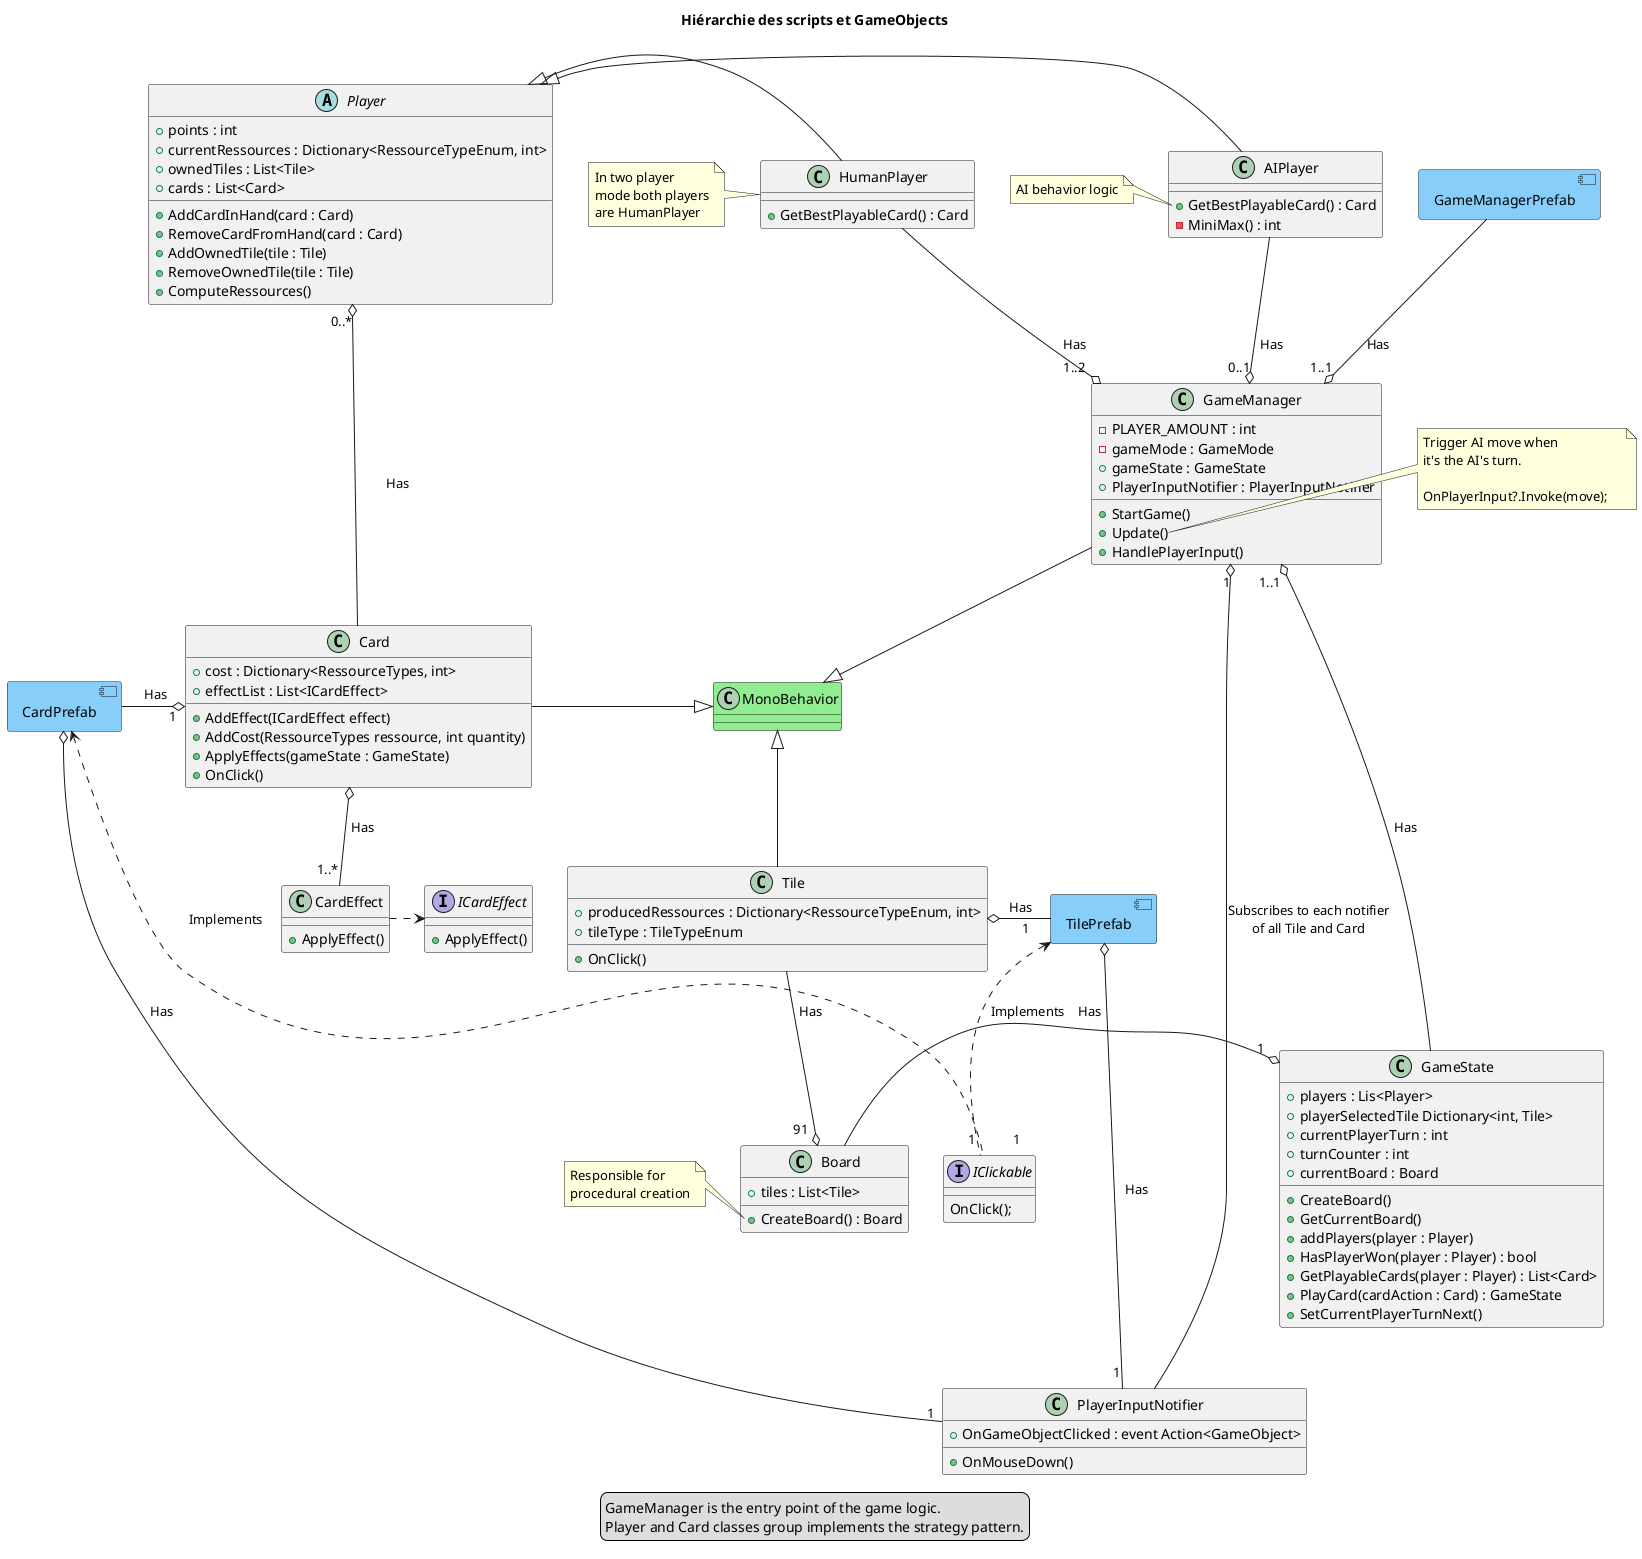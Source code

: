 @startuml
allow_mixing
skinparam ComponentBackgroundColor LightSkyBlue
title Hiérarchie des scripts et GameObjects

class GameManager{
    - PLAYER_AMOUNT : int
    - gameMode : GameMode
    + gameState : GameState
    + PlayerInputNotifier : PlayerInputNotifier 
    + StartGame()
    + Update()
    + HandlePlayerInput()
}
note right of GameManager::Update()
Trigger AI move when 
it's the AI's turn.

OnPlayerInput?.Invoke(move);    
end note

class GameState {
    + players : Lis<Player>
    + playerSelectedTile Dictionary<int, Tile>
    + currentPlayerTurn : int
    + turnCounter : int
    + currentBoard : Board
    + CreateBoard()
    + GetCurrentBoard()
    + addPlayers(player : Player)
    + HasPlayerWon(player : Player) : bool
    + GetPlayableCards(player : Player) : List<Card>
    + PlayCard(cardAction : Card) : GameState
    + SetCurrentPlayerTurnNext()
}

abstract class Player{
    + points : int
    + currentRessources : Dictionary<RessourceTypeEnum, int>
    + ownedTiles : List<Tile>
    + cards : List<Card>
    + AddCardInHand(card : Card)
    + RemoveCardFromHand(card : Card)
    + AddOwnedTile(tile : Tile)
    + RemoveOwnedTile(tile : Tile)
    + ComputeRessources()
}

class HumanPlayer{
    + GetBestPlayableCard() : Card
}
note left of HumanPlayer
In two player
mode both players
are HumanPlayer
end note

class AIPlayer{
    + GetBestPlayableCard() : Card
    - MiniMax() : int
}
note left of AIPlayer::GetBestPlayableCard
AI behavior logic
end note

class Card {
    + cost : Dictionary<RessourceTypes, int>
    + effectList : List<ICardEffect>
    + AddEffect(ICardEffect effect)
    + AddCost(RessourceTypes ressource, int quantity)
    + ApplyEffects(gameState : GameState)
    + OnClick()
}

interface ICardEffect{
    + ApplyEffect()
}

class CardEffect{
    + ApplyEffect()
}

class Board {
    + tiles : List<Tile>
    + CreateBoard() : Board
}
note left of Board::CreateBoard
  Responsible for
  procedural creation
end note

class Tile {
    + producedRessources : Dictionary<RessourceTypeEnum, int>
    + tileType : TileTypeEnum
    + OnClick()
}

class PlayerInputNotifier {
    + OnGameObjectClicked : event Action<GameObject>
    + OnMouseDown()
}
note right of PlayerInputNotifier::Update()
// Notify all observers that 
// a move has been made.
OnPlayerInput?.Invoke(move);    
end note

interface IClickable {
    OnClick();
}

class MonoBehavior #LightGreen

component GameManagerPrefab
component TilePrefab
component CardPrefab

Card ---r---|> MonoBehavior

TilePrefab o- "\t1" PlayerInputNotifier : " Has"
CardPrefab o- "\t1" PlayerInputNotifier : " Has"

CardPrefab -r--o "\t1" Card : " Has"
TilePrefab -l--o "\t1" Tile : " Has"

TilePrefab <.d. "\t1" IClickable : " Implements"
CardPrefab <.d. "\t1" IClickable : " Implements"

GameManagerPrefab -d-o "1..1" GameManager : "Has"

HumanPlayer -d-o "1..2 " GameManager : " Has"
AIPlayer -r-o "0..1" GameManager : " Has"
PlayerInputNotifier --u---o "1" GameManager : "Subscribes to each notifier\nof all Tile and Card"

Card -u-o "0..*" Player : "\t\t\t\nHas"
Card o-d- "1..*" CardEffect : " Has"
CardEffect .r.> ICardEffect

HumanPlayer --l--|> Player
AIPlayer -l-|> Player

GameManager -d-|> MonoBehavior
GameState -l-o "1..1 " GameManager : " Has"

Tile -u-|> MonoBehavior
Board -r-o "  1  " GameState : " Has"
Tile -d-o "91  " Board : " Has"

legend
    GameManager is the entry point of the game logic.
    Player and Card classes group implements the strategy pattern.
end legend

@enduml
